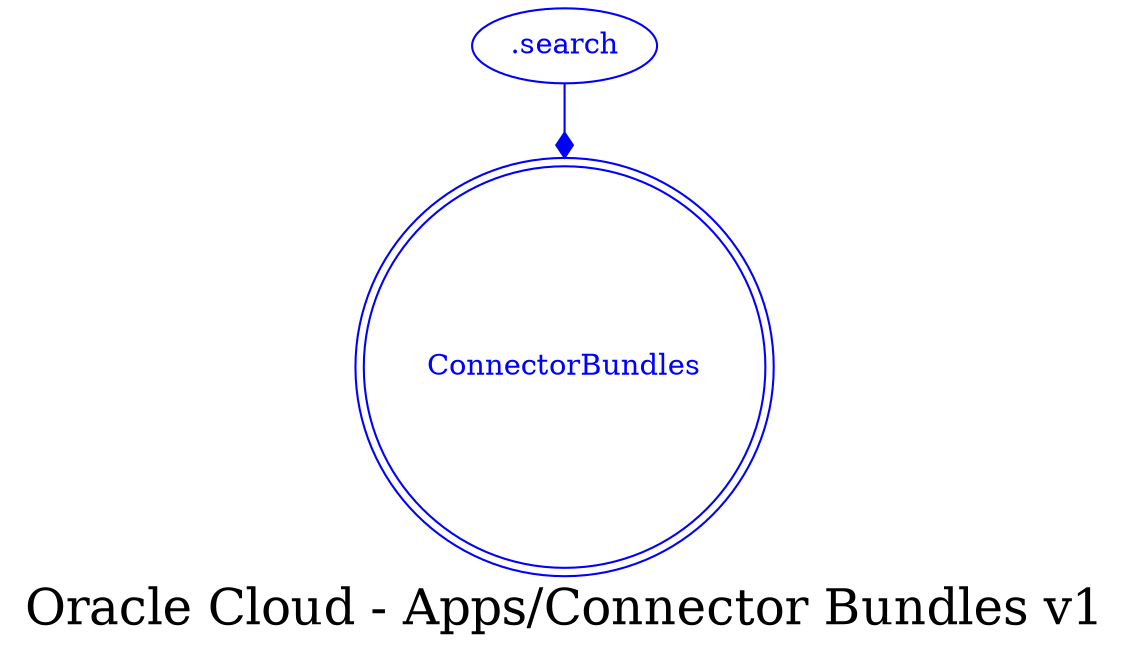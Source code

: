 digraph LexiconGraph {
graph[label="Oracle Cloud - Apps/Connector Bundles v1", fontsize=24]
splines=true
"ConnectorBundles" [color=blue, fontcolor=blue, shape=doublecircle]
".search" -> "ConnectorBundles" [color=blue, fontcolor=blue, arrowhead=diamond, arrowtail=none]
".search" [color=blue, fontcolor=blue, shape=ellipse]
}
